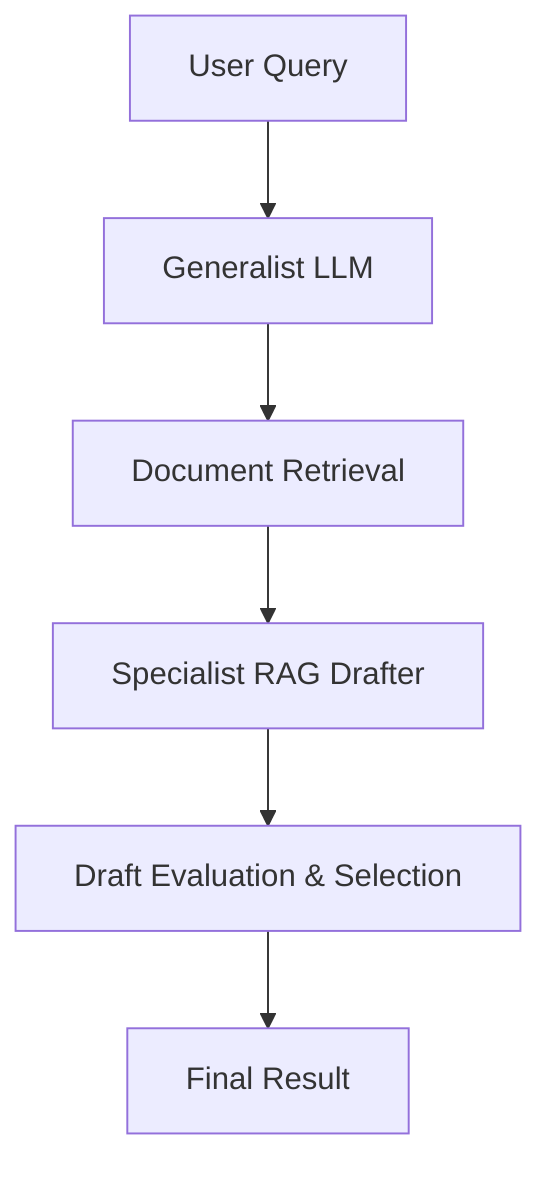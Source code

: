 flowchart TD
    A[User Query] --> B[Generalist LLM]
    B --> C[Document Retrieval]
    C --> D[Specialist RAG Drafter]
    D --> E[Draft Evaluation & Selection]
    E --> F[Final Result]